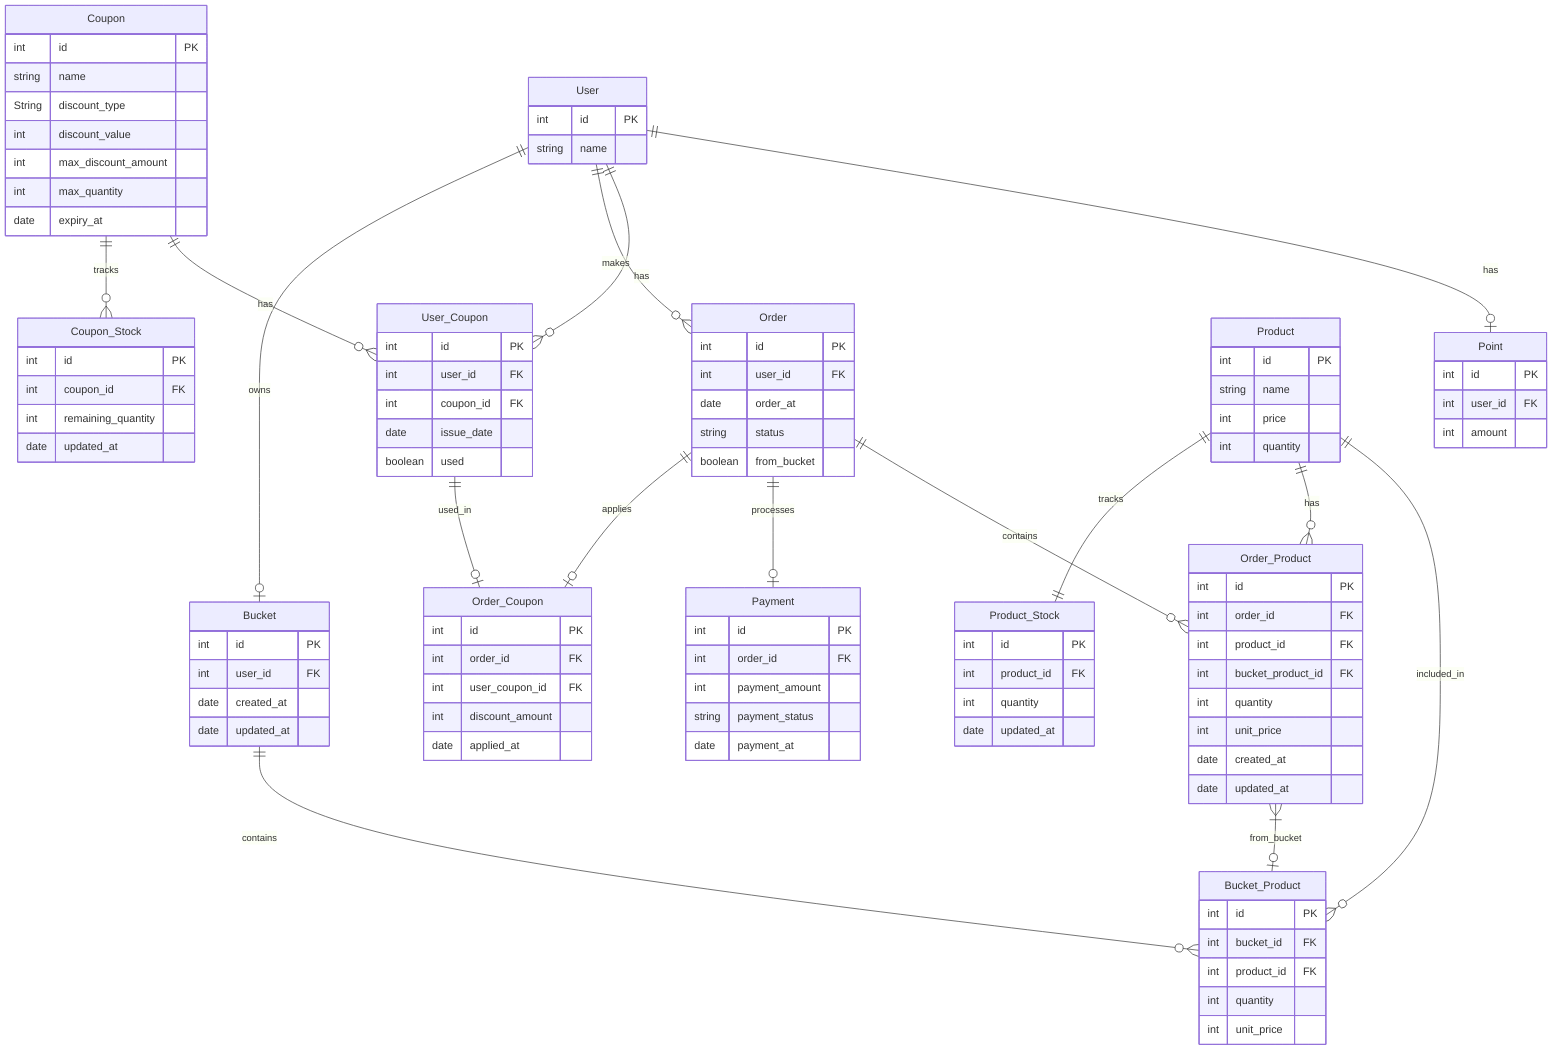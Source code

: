erDiagram
    User ||--o| Point : has
    User ||--o{ User_Coupon : has
    User ||--o{ Order : makes
    User ||--o| Bucket : owns
    Bucket ||--o{ Bucket_Product : contains
    Coupon ||--o{ User_Coupon : has
    Coupon ||--o{ Coupon_Stock : tracks
    Product ||--o{ Bucket_Product : included_in
    Product ||--o{ Order_Product : has
    Product ||--|| Product_Stock : tracks
    Order ||--o{ Order_Product : contains
    Order ||--|o Payment : processes
    Order_Product }|--o| Bucket_Product : from_bucket
    Order ||--o| Order_Coupon : applies
    User_Coupon ||--o| Order_Coupon : used_in

    User {
        int id PK
        string name
    }
    Point {
        int id PK
        int user_id FK
        int amount
    }
    User_Coupon {
        int id PK
        int user_id FK
        int coupon_id FK
        date issue_date
        boolean used
    }
    Coupon {
        int id PK
        string name
        String discount_type
        int discount_value
        int max_discount_amount
        int max_quantity
        date expiry_at
    }
    Coupon_Stock {
        int id PK
        int coupon_id FK
        int remaining_quantity
        date updated_at
    }
    Order {
        int id PK
        int user_id FK
        date order_at
        string status
        boolean from_bucket
    }
    Order_Product {
        int id PK
        int order_id FK
        int product_id FK
        int bucket_product_id FK
        int quantity
        int unit_price
        date created_at
        date updated_at
    }
    Order_Coupon {
        int id PK
        int order_id FK
        int user_coupon_id FK
        int discount_amount
        date applied_at
    }
    Product {
        int id PK
        string name
        int price
        int quantity
    }
    Product_Stock {
        int id PK
        int product_id FK
        int quantity
        date updated_at
    }
    Payment {
        int id PK
        int order_id FK
        int payment_amount
        string payment_status
        date payment_at
    }
    Bucket {
        int id PK
        int user_id FK
        date created_at
        date updated_at
    }
    Bucket_Product {
        int id PK
        int bucket_id FK
        int product_id FK
        int quantity
        int unit_price
    }